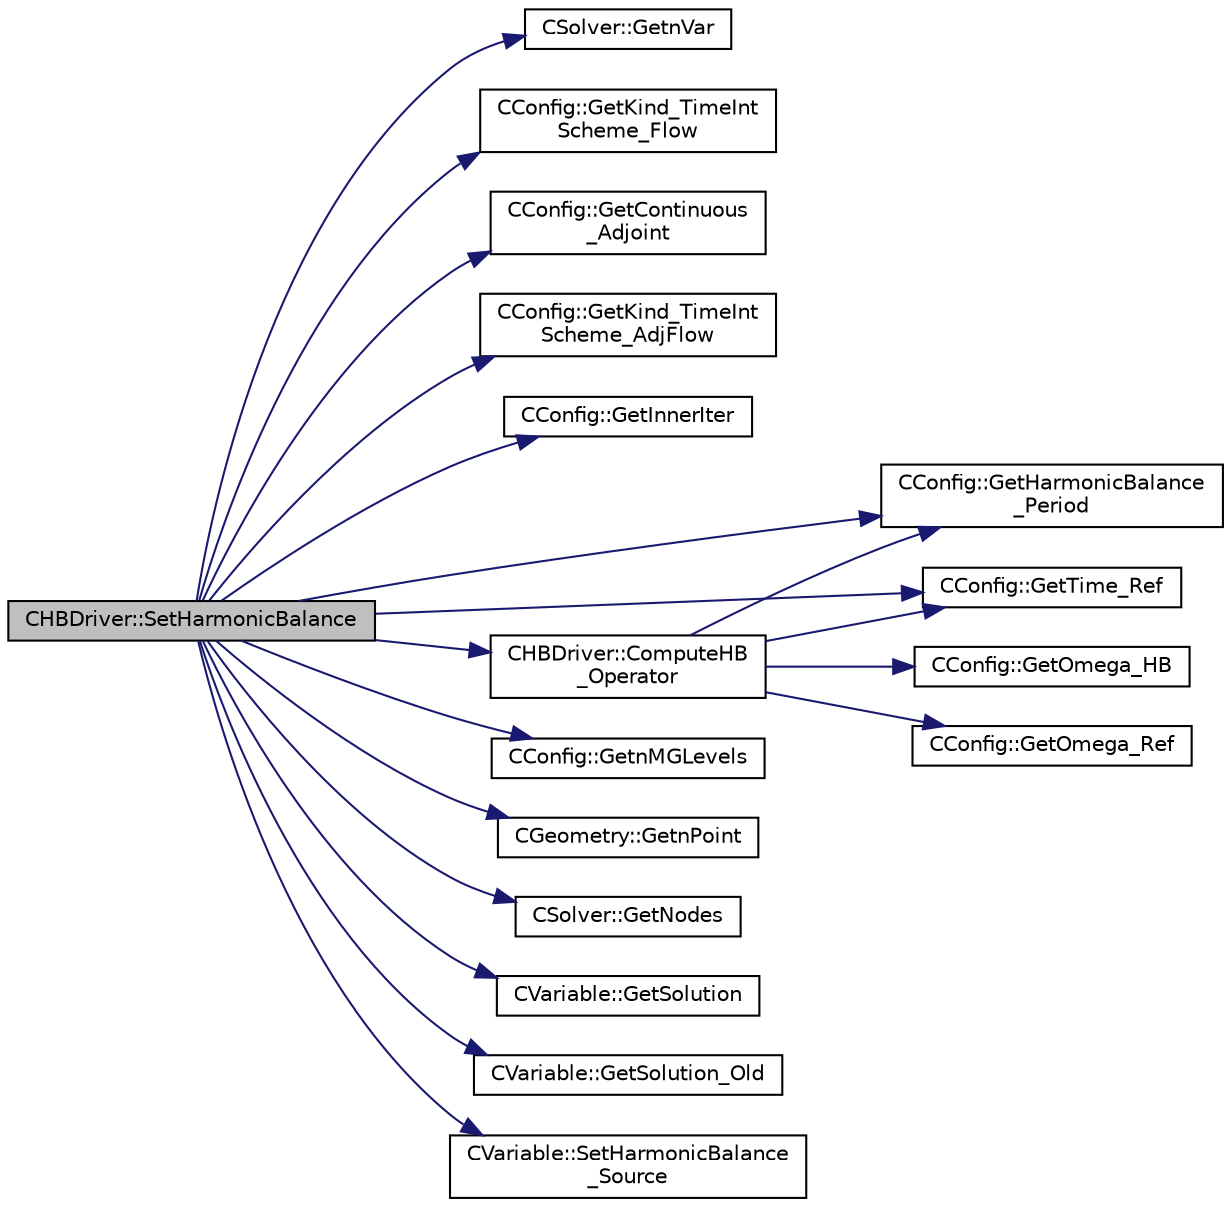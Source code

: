digraph "CHBDriver::SetHarmonicBalance"
{
  edge [fontname="Helvetica",fontsize="10",labelfontname="Helvetica",labelfontsize="10"];
  node [fontname="Helvetica",fontsize="10",shape=record];
  rankdir="LR";
  Node366 [label="CHBDriver::SetHarmonicBalance",height=0.2,width=0.4,color="black", fillcolor="grey75", style="filled", fontcolor="black"];
  Node366 -> Node367 [color="midnightblue",fontsize="10",style="solid",fontname="Helvetica"];
  Node367 [label="CSolver::GetnVar",height=0.2,width=0.4,color="black", fillcolor="white", style="filled",URL="$class_c_solver.html#a65c22046b0cf1938ba22648912d04680",tooltip="Get the number of variables of the problem. "];
  Node366 -> Node368 [color="midnightblue",fontsize="10",style="solid",fontname="Helvetica"];
  Node368 [label="CConfig::GetKind_TimeInt\lScheme_Flow",height=0.2,width=0.4,color="black", fillcolor="white", style="filled",URL="$class_c_config.html#a20e5fd7b43cfd2bf2bcf5137f12bc635",tooltip="Get the kind of integration scheme (explicit or implicit) for the flow equations. ..."];
  Node366 -> Node369 [color="midnightblue",fontsize="10",style="solid",fontname="Helvetica"];
  Node369 [label="CConfig::GetContinuous\l_Adjoint",height=0.2,width=0.4,color="black", fillcolor="white", style="filled",URL="$class_c_config.html#a2917fd8eeb6a8bf275a3fc351aac2a5e",tooltip="Determines if problem is adjoint. "];
  Node366 -> Node370 [color="midnightblue",fontsize="10",style="solid",fontname="Helvetica"];
  Node370 [label="CConfig::GetKind_TimeInt\lScheme_AdjFlow",height=0.2,width=0.4,color="black", fillcolor="white", style="filled",URL="$class_c_config.html#ab9d0e23db2d8f044b0b09915e92ef003",tooltip="Get the kind of integration scheme (explicit or implicit) for the adjoint flow equations. "];
  Node366 -> Node371 [color="midnightblue",fontsize="10",style="solid",fontname="Helvetica"];
  Node371 [label="CConfig::GetInnerIter",height=0.2,width=0.4,color="black", fillcolor="white", style="filled",URL="$class_c_config.html#afb04e3794a1a3cef3c5897f31f2efd2d",tooltip="Get the current FSI iteration number. "];
  Node366 -> Node372 [color="midnightblue",fontsize="10",style="solid",fontname="Helvetica"];
  Node372 [label="CConfig::GetHarmonicBalance\l_Period",height=0.2,width=0.4,color="black", fillcolor="white", style="filled",URL="$class_c_config.html#a7d9f0904ed8e25c7d479bb22956ae6fc",tooltip="Retrieves the period of oscillations to be used with Harmonic Balance. "];
  Node366 -> Node373 [color="midnightblue",fontsize="10",style="solid",fontname="Helvetica"];
  Node373 [label="CConfig::GetTime_Ref",height=0.2,width=0.4,color="black", fillcolor="white", style="filled",URL="$class_c_config.html#a08a17689e8bcd7b952b530fcb5a44842",tooltip="Get the value of the reference time for non-dimensionalization. "];
  Node366 -> Node374 [color="midnightblue",fontsize="10",style="solid",fontname="Helvetica"];
  Node374 [label="CHBDriver::ComputeHB\l_Operator",height=0.2,width=0.4,color="black", fillcolor="white", style="filled",URL="$class_c_h_b_driver.html#a6ace5ba1a69b34b2b292034268f280a2",tooltip="Computation of the Harmonic Balance operator matrix for harmonic balance. "];
  Node374 -> Node372 [color="midnightblue",fontsize="10",style="solid",fontname="Helvetica"];
  Node374 -> Node373 [color="midnightblue",fontsize="10",style="solid",fontname="Helvetica"];
  Node374 -> Node375 [color="midnightblue",fontsize="10",style="solid",fontname="Helvetica"];
  Node375 [label="CConfig::GetOmega_HB",height=0.2,width=0.4,color="black", fillcolor="white", style="filled",URL="$class_c_config.html#a6f53600f4281e7b232136beb14350559",tooltip="Get the Harmonic Balance frequency pointer. "];
  Node374 -> Node376 [color="midnightblue",fontsize="10",style="solid",fontname="Helvetica"];
  Node376 [label="CConfig::GetOmega_Ref",height=0.2,width=0.4,color="black", fillcolor="white", style="filled",URL="$class_c_config.html#a75bb1f8aa4d15be6690dd6cc5ab581a7",tooltip="Get the value of the reference angular velocity for non-dimensionalization. "];
  Node366 -> Node377 [color="midnightblue",fontsize="10",style="solid",fontname="Helvetica"];
  Node377 [label="CConfig::GetnMGLevels",height=0.2,width=0.4,color="black", fillcolor="white", style="filled",URL="$class_c_config.html#aea7f78497a5cd863bd065391232329fd",tooltip="Get the number of multigrid levels. "];
  Node366 -> Node378 [color="midnightblue",fontsize="10",style="solid",fontname="Helvetica"];
  Node378 [label="CGeometry::GetnPoint",height=0.2,width=0.4,color="black", fillcolor="white", style="filled",URL="$class_c_geometry.html#aa68b666b38f4d2c7021736ae86940f44",tooltip="Get number of points. "];
  Node366 -> Node379 [color="midnightblue",fontsize="10",style="solid",fontname="Helvetica"];
  Node379 [label="CSolver::GetNodes",height=0.2,width=0.4,color="black", fillcolor="white", style="filled",URL="$class_c_solver.html#af3198e52a2ea377bb765647b5e697197",tooltip="Allow outside access to the nodes of the solver, containing conservatives, primitives, etc. "];
  Node366 -> Node380 [color="midnightblue",fontsize="10",style="solid",fontname="Helvetica"];
  Node380 [label="CVariable::GetSolution",height=0.2,width=0.4,color="black", fillcolor="white", style="filled",URL="$class_c_variable.html#a261483e39c23c1de7cb9aea7e917c121",tooltip="Get the solution. "];
  Node366 -> Node381 [color="midnightblue",fontsize="10",style="solid",fontname="Helvetica"];
  Node381 [label="CVariable::GetSolution_Old",height=0.2,width=0.4,color="black", fillcolor="white", style="filled",URL="$class_c_variable.html#a70a9df6b6cc631f9c3b9a3ef7b3ecfe4",tooltip="Get the old solution of the problem (Runge-Kutta method) "];
  Node366 -> Node382 [color="midnightblue",fontsize="10",style="solid",fontname="Helvetica"];
  Node382 [label="CVariable::SetHarmonicBalance\l_Source",height=0.2,width=0.4,color="black", fillcolor="white", style="filled",URL="$class_c_variable.html#a32f8e46b568024361ef0257e6e0103fb",tooltip="A virtual member. "];
}
